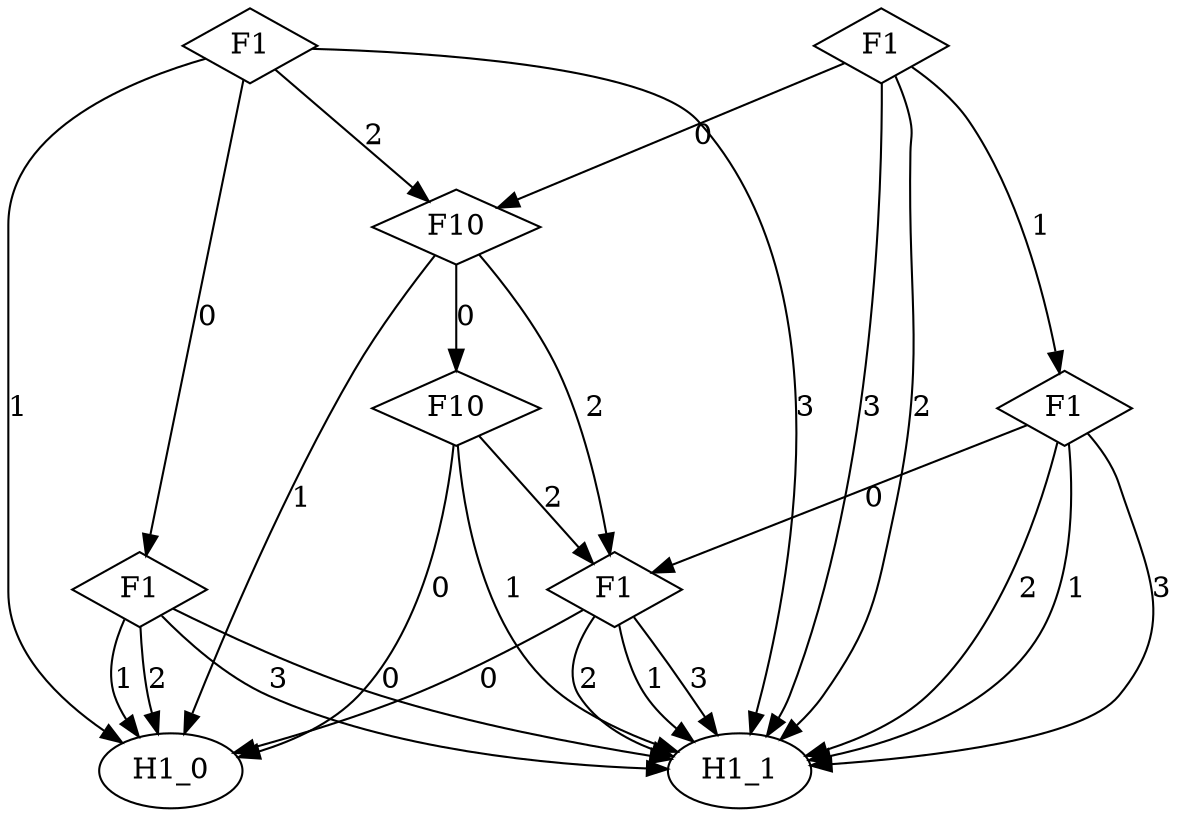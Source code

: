 digraph {
node [label=H1_1,style=""] H1_1
node [label=H1_1,style=""] H1_1
node [label=H1_1,style=""] H1_1
node [label=H1_0,style=""] H1_0
node [label=H1_1,style=""] H1_1
node [label=H1_0,style=""] H1_0
node [label=H1_0,style=""] H1_0
node [label=H1_1,style=""] H1_1
node [label=H1_1,style=""] H1_1
node [label=H1_0,style=""] H1_0
node [label=H1_1,style=""] H1_1
node [label=H1_1,style=""] H1_1
node [label=H1_1,style=""] H1_1
node [label=H1_0,style=""] H1_0
node [label=H1_1,style=""] H1_1
node [label=H1_1,style=""] H1_1
node [label=H1_1,style=""] H1_1
node [label=H1_0,style=""] H1_0
node [label=F1,shape="diamond",style=""] 6
node [label=F1,shape="diamond",style=""] 5
node [label=F10,shape="diamond",style=""] 4
node [label=F1,shape="diamond",style=""] 3
node [label=F10,shape="diamond",style=""] 2
node [label=F1,shape="diamond",style=""] 1
node [label=F1,shape="diamond",style=""] 0

6 -> H1_1 [label="3"]
6 -> H1_1 [label="2"]
6 -> H1_1 [label="1"]
6 -> H1_0 [label="0"]
5 -> H1_1 [label="3"]
5 -> H1_0 [label="2"]
5 -> H1_0 [label="1"]
5 -> H1_1 [label="0"]
4 -> 6 [label="2"]
4 -> H1_1 [label="1"]
4 -> H1_0 [label="0"]
3 -> H1_1 [label="3"]
3 -> H1_1 [label="2"]
3 -> H1_1 [label="1"]
3 -> 6 [label="0"]
2 -> 6 [label="2"]
2 -> H1_0 [label="1"]
2 -> 4 [label="0"]
1 -> H1_1 [label="3"]
1 -> H1_1 [label="2"]
1 -> 3 [label="1"]
1 -> 2 [label="0"]
0 -> H1_1 [label="3"]
0 -> 2 [label="2"]
0 -> H1_0 [label="1"]
0 -> 5 [label="0"]
}